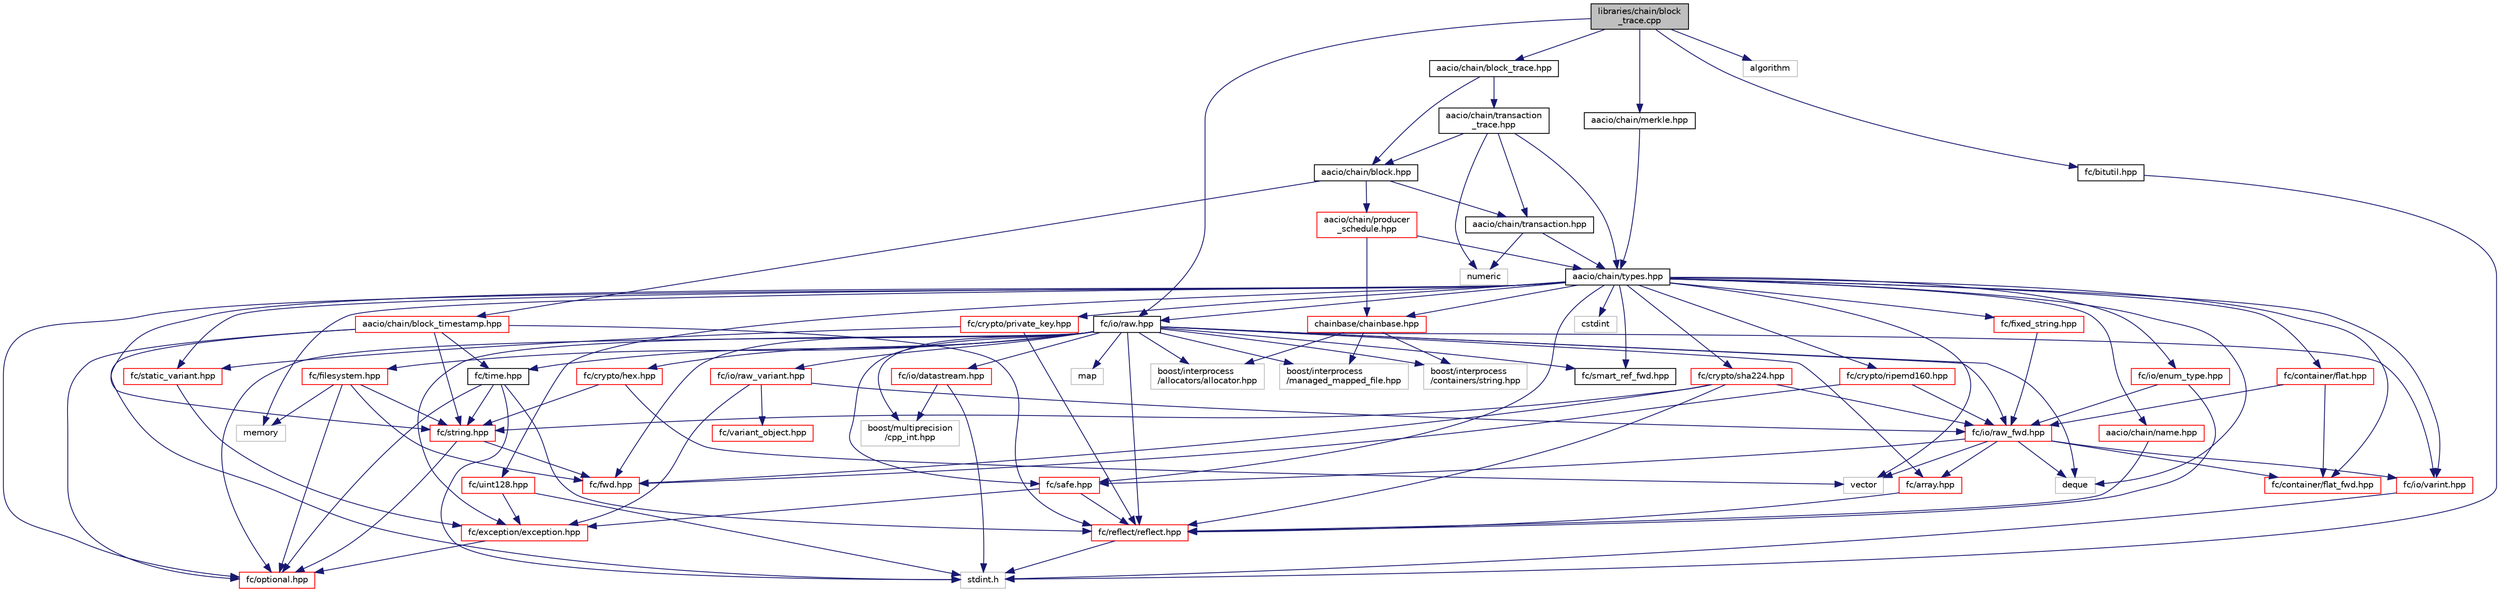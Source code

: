 digraph "libraries/chain/block_trace.cpp"
{
  edge [fontname="Helvetica",fontsize="10",labelfontname="Helvetica",labelfontsize="10"];
  node [fontname="Helvetica",fontsize="10",shape=record];
  Node0 [label="libraries/chain/block\l_trace.cpp",height=0.2,width=0.4,color="black", fillcolor="grey75", style="filled", fontcolor="black"];
  Node0 -> Node1 [color="midnightblue",fontsize="10",style="solid"];
  Node1 [label="aacio/chain/block_trace.hpp",height=0.2,width=0.4,color="black", fillcolor="white", style="filled",URL="$block__trace_8hpp.html"];
  Node1 -> Node2 [color="midnightblue",fontsize="10",style="solid"];
  Node2 [label="aacio/chain/block.hpp",height=0.2,width=0.4,color="black", fillcolor="white", style="filled",URL="$block_8hpp.html"];
  Node2 -> Node3 [color="midnightblue",fontsize="10",style="solid"];
  Node3 [label="aacio/chain/block_timestamp.hpp",height=0.2,width=0.4,color="red", fillcolor="white", style="filled",URL="$block__timestamp_8hpp_source.html"];
  Node3 -> Node10 [color="midnightblue",fontsize="10",style="solid"];
  Node10 [label="stdint.h",height=0.2,width=0.4,color="grey75", fillcolor="white", style="filled"];
  Node3 -> Node20 [color="midnightblue",fontsize="10",style="solid"];
  Node20 [label="fc/time.hpp",height=0.2,width=0.4,color="black", fillcolor="white", style="filled",URL="$include_2fc_2time_8hpp_source.html"];
  Node20 -> Node10 [color="midnightblue",fontsize="10",style="solid"];
  Node20 -> Node8 [color="midnightblue",fontsize="10",style="solid"];
  Node8 [label="fc/string.hpp",height=0.2,width=0.4,color="red", fillcolor="white", style="filled",URL="$string_8hpp_source.html"];
  Node8 -> Node14 [color="midnightblue",fontsize="10",style="solid"];
  Node14 [label="fc/fwd.hpp",height=0.2,width=0.4,color="red", fillcolor="white", style="filled",URL="$fwd_8hpp_source.html"];
  Node8 -> Node16 [color="midnightblue",fontsize="10",style="solid"];
  Node16 [label="fc/optional.hpp",height=0.2,width=0.4,color="red", fillcolor="white", style="filled",URL="$libraries_2fc_2include_2fc_2optional_8hpp_source.html"];
  Node20 -> Node16 [color="midnightblue",fontsize="10",style="solid"];
  Node20 -> Node21 [color="midnightblue",fontsize="10",style="solid"];
  Node21 [label="fc/reflect/reflect.hpp",height=0.2,width=0.4,color="red", fillcolor="white", style="filled",URL="$libraries_2fc_2include_2fc_2reflect_2reflect_8hpp_source.html"];
  Node21 -> Node10 [color="midnightblue",fontsize="10",style="solid"];
  Node3 -> Node8 [color="midnightblue",fontsize="10",style="solid"];
  Node3 -> Node16 [color="midnightblue",fontsize="10",style="solid"];
  Node3 -> Node21 [color="midnightblue",fontsize="10",style="solid"];
  Node2 -> Node144 [color="midnightblue",fontsize="10",style="solid"];
  Node144 [label="aacio/chain/transaction.hpp",height=0.2,width=0.4,color="black", fillcolor="white", style="filled",URL="$libraries_2chain_2include_2aacio_2chain_2transaction_8hpp.html"];
  Node144 -> Node53 [color="midnightblue",fontsize="10",style="solid"];
  Node53 [label="aacio/chain/types.hpp",height=0.2,width=0.4,color="black", fillcolor="white", style="filled",URL="$libraries_2chain_2include_2aacio_2chain_2types_8hpp.html"];
  Node53 -> Node54 [color="midnightblue",fontsize="10",style="solid"];
  Node54 [label="aacio/chain/name.hpp",height=0.2,width=0.4,color="red", fillcolor="white", style="filled",URL="$name_8hpp_source.html"];
  Node54 -> Node21 [color="midnightblue",fontsize="10",style="solid"];
  Node53 -> Node56 [color="midnightblue",fontsize="10",style="solid"];
  Node56 [label="chainbase/chainbase.hpp",height=0.2,width=0.4,color="red", fillcolor="white", style="filled",URL="$chainbase_8hpp_source.html"];
  Node56 -> Node57 [color="midnightblue",fontsize="10",style="solid"];
  Node57 [label="boost/interprocess\l/managed_mapped_file.hpp",height=0.2,width=0.4,color="grey75", fillcolor="white", style="filled"];
  Node56 -> Node62 [color="midnightblue",fontsize="10",style="solid"];
  Node62 [label="boost/interprocess\l/containers/string.hpp",height=0.2,width=0.4,color="grey75", fillcolor="white", style="filled"];
  Node56 -> Node63 [color="midnightblue",fontsize="10",style="solid"];
  Node63 [label="boost/interprocess\l/allocators/allocator.hpp",height=0.2,width=0.4,color="grey75", fillcolor="white", style="filled"];
  Node53 -> Node32 [color="midnightblue",fontsize="10",style="solid"];
  Node32 [label="fc/container/flat_fwd.hpp",height=0.2,width=0.4,color="red", fillcolor="white", style="filled",URL="$flat__fwd_8hpp_source.html"];
  Node53 -> Node80 [color="midnightblue",fontsize="10",style="solid"];
  Node80 [label="fc/io/varint.hpp",height=0.2,width=0.4,color="red", fillcolor="white", style="filled",URL="$libraries_2fc_2include_2fc_2io_2varint_8hpp_source.html"];
  Node80 -> Node10 [color="midnightblue",fontsize="10",style="solid"];
  Node53 -> Node81 [color="midnightblue",fontsize="10",style="solid"];
  Node81 [label="fc/io/enum_type.hpp",height=0.2,width=0.4,color="red", fillcolor="white", style="filled",URL="$enum__type_8hpp_source.html"];
  Node81 -> Node21 [color="midnightblue",fontsize="10",style="solid"];
  Node81 -> Node82 [color="midnightblue",fontsize="10",style="solid"];
  Node82 [label="fc/io/raw_fwd.hpp",height=0.2,width=0.4,color="red", fillcolor="white", style="filled",URL="$raw__fwd_8hpp_source.html"];
  Node82 -> Node32 [color="midnightblue",fontsize="10",style="solid"];
  Node82 -> Node80 [color="midnightblue",fontsize="10",style="solid"];
  Node82 -> Node83 [color="midnightblue",fontsize="10",style="solid"];
  Node83 [label="fc/array.hpp",height=0.2,width=0.4,color="red", fillcolor="white", style="filled",URL="$array_8hpp_source.html"];
  Node83 -> Node21 [color="midnightblue",fontsize="10",style="solid"];
  Node82 -> Node88 [color="midnightblue",fontsize="10",style="solid"];
  Node88 [label="fc/safe.hpp",height=0.2,width=0.4,color="red", fillcolor="white", style="filled",URL="$safe_8hpp_source.html"];
  Node88 -> Node6 [color="midnightblue",fontsize="10",style="solid"];
  Node6 [label="fc/exception/exception.hpp",height=0.2,width=0.4,color="red", fillcolor="white", style="filled",URL="$exception_8hpp.html",tooltip="Defines exception&#39;s used by fc. "];
  Node6 -> Node16 [color="midnightblue",fontsize="10",style="solid"];
  Node88 -> Node21 [color="midnightblue",fontsize="10",style="solid"];
  Node82 -> Node30 [color="midnightblue",fontsize="10",style="solid"];
  Node30 [label="deque",height=0.2,width=0.4,color="grey75", fillcolor="white", style="filled"];
  Node82 -> Node13 [color="midnightblue",fontsize="10",style="solid"];
  Node13 [label="vector",height=0.2,width=0.4,color="grey75", fillcolor="white", style="filled"];
  Node53 -> Node90 [color="midnightblue",fontsize="10",style="solid"];
  Node90 [label="fc/crypto/sha224.hpp",height=0.2,width=0.4,color="red", fillcolor="white", style="filled",URL="$sha224_8hpp_source.html"];
  Node90 -> Node14 [color="midnightblue",fontsize="10",style="solid"];
  Node90 -> Node82 [color="midnightblue",fontsize="10",style="solid"];
  Node90 -> Node8 [color="midnightblue",fontsize="10",style="solid"];
  Node90 -> Node21 [color="midnightblue",fontsize="10",style="solid"];
  Node53 -> Node16 [color="midnightblue",fontsize="10",style="solid"];
  Node53 -> Node88 [color="midnightblue",fontsize="10",style="solid"];
  Node53 -> Node91 [color="midnightblue",fontsize="10",style="solid"];
  Node91 [label="fc/container/flat.hpp",height=0.2,width=0.4,color="red", fillcolor="white", style="filled",URL="$libraries_2fc_2include_2fc_2container_2flat_8hpp_source.html"];
  Node91 -> Node32 [color="midnightblue",fontsize="10",style="solid"];
  Node91 -> Node82 [color="midnightblue",fontsize="10",style="solid"];
  Node53 -> Node8 [color="midnightblue",fontsize="10",style="solid"];
  Node53 -> Node92 [color="midnightblue",fontsize="10",style="solid"];
  Node92 [label="fc/io/raw.hpp",height=0.2,width=0.4,color="black", fillcolor="white", style="filled",URL="$raw_8hpp_source.html"];
  Node92 -> Node93 [color="midnightblue",fontsize="10",style="solid"];
  Node93 [label="fc/io/raw_variant.hpp",height=0.2,width=0.4,color="red", fillcolor="white", style="filled",URL="$raw__variant_8hpp_source.html"];
  Node93 -> Node6 [color="midnightblue",fontsize="10",style="solid"];
  Node93 -> Node82 [color="midnightblue",fontsize="10",style="solid"];
  Node93 -> Node39 [color="midnightblue",fontsize="10",style="solid"];
  Node39 [label="fc/variant_object.hpp",height=0.2,width=0.4,color="red", fillcolor="white", style="filled",URL="$variant__object_8hpp_source.html"];
  Node92 -> Node21 [color="midnightblue",fontsize="10",style="solid"];
  Node92 -> Node94 [color="midnightblue",fontsize="10",style="solid"];
  Node94 [label="fc/io/datastream.hpp",height=0.2,width=0.4,color="red", fillcolor="white", style="filled",URL="$libraries_2fc_2include_2fc_2io_2datastream_8hpp_source.html"];
  Node94 -> Node10 [color="midnightblue",fontsize="10",style="solid"];
  Node94 -> Node47 [color="midnightblue",fontsize="10",style="solid"];
  Node47 [label="boost/multiprecision\l/cpp_int.hpp",height=0.2,width=0.4,color="grey75", fillcolor="white", style="filled"];
  Node92 -> Node80 [color="midnightblue",fontsize="10",style="solid"];
  Node92 -> Node16 [color="midnightblue",fontsize="10",style="solid"];
  Node92 -> Node14 [color="midnightblue",fontsize="10",style="solid"];
  Node92 -> Node45 [color="midnightblue",fontsize="10",style="solid"];
  Node45 [label="fc/smart_ref_fwd.hpp",height=0.2,width=0.4,color="black", fillcolor="white", style="filled",URL="$smart__ref__fwd_8hpp_source.html"];
  Node92 -> Node83 [color="midnightblue",fontsize="10",style="solid"];
  Node92 -> Node20 [color="midnightblue",fontsize="10",style="solid"];
  Node92 -> Node95 [color="midnightblue",fontsize="10",style="solid"];
  Node95 [label="fc/filesystem.hpp",height=0.2,width=0.4,color="red", fillcolor="white", style="filled",URL="$filesystem_8hpp_source.html"];
  Node95 -> Node41 [color="midnightblue",fontsize="10",style="solid"];
  Node41 [label="memory",height=0.2,width=0.4,color="grey75", fillcolor="white", style="filled"];
  Node95 -> Node8 [color="midnightblue",fontsize="10",style="solid"];
  Node95 -> Node16 [color="midnightblue",fontsize="10",style="solid"];
  Node95 -> Node14 [color="midnightblue",fontsize="10",style="solid"];
  Node92 -> Node6 [color="midnightblue",fontsize="10",style="solid"];
  Node92 -> Node88 [color="midnightblue",fontsize="10",style="solid"];
  Node92 -> Node82 [color="midnightblue",fontsize="10",style="solid"];
  Node92 -> Node31 [color="midnightblue",fontsize="10",style="solid"];
  Node31 [label="map",height=0.2,width=0.4,color="grey75", fillcolor="white", style="filled"];
  Node92 -> Node30 [color="midnightblue",fontsize="10",style="solid"];
  Node92 -> Node47 [color="midnightblue",fontsize="10",style="solid"];
  Node92 -> Node62 [color="midnightblue",fontsize="10",style="solid"];
  Node92 -> Node63 [color="midnightblue",fontsize="10",style="solid"];
  Node92 -> Node57 [color="midnightblue",fontsize="10",style="solid"];
  Node92 -> Node96 [color="midnightblue",fontsize="10",style="solid"];
  Node96 [label="fc/crypto/hex.hpp",height=0.2,width=0.4,color="red", fillcolor="white", style="filled",URL="$hex_8hpp_source.html"];
  Node96 -> Node8 [color="midnightblue",fontsize="10",style="solid"];
  Node96 -> Node13 [color="midnightblue",fontsize="10",style="solid"];
  Node53 -> Node97 [color="midnightblue",fontsize="10",style="solid"];
  Node97 [label="fc/uint128.hpp",height=0.2,width=0.4,color="red", fillcolor="white", style="filled",URL="$uint128_8hpp_source.html"];
  Node97 -> Node10 [color="midnightblue",fontsize="10",style="solid"];
  Node97 -> Node6 [color="midnightblue",fontsize="10",style="solid"];
  Node53 -> Node98 [color="midnightblue",fontsize="10",style="solid"];
  Node98 [label="fc/static_variant.hpp",height=0.2,width=0.4,color="red", fillcolor="white", style="filled",URL="$static__variant_8hpp_source.html"];
  Node98 -> Node6 [color="midnightblue",fontsize="10",style="solid"];
  Node53 -> Node45 [color="midnightblue",fontsize="10",style="solid"];
  Node53 -> Node99 [color="midnightblue",fontsize="10",style="solid"];
  Node99 [label="fc/crypto/ripemd160.hpp",height=0.2,width=0.4,color="red", fillcolor="white", style="filled",URL="$ripemd160_8hpp_source.html"];
  Node99 -> Node14 [color="midnightblue",fontsize="10",style="solid"];
  Node99 -> Node82 [color="midnightblue",fontsize="10",style="solid"];
  Node53 -> Node100 [color="midnightblue",fontsize="10",style="solid"];
  Node100 [label="fc/fixed_string.hpp",height=0.2,width=0.4,color="red", fillcolor="white", style="filled",URL="$fixed__string_8hpp_source.html"];
  Node100 -> Node82 [color="midnightblue",fontsize="10",style="solid"];
  Node53 -> Node101 [color="midnightblue",fontsize="10",style="solid"];
  Node101 [label="fc/crypto/private_key.hpp",height=0.2,width=0.4,color="red", fillcolor="white", style="filled",URL="$private__key_8hpp_source.html"];
  Node101 -> Node21 [color="midnightblue",fontsize="10",style="solid"];
  Node101 -> Node98 [color="midnightblue",fontsize="10",style="solid"];
  Node53 -> Node41 [color="midnightblue",fontsize="10",style="solid"];
  Node53 -> Node13 [color="midnightblue",fontsize="10",style="solid"];
  Node53 -> Node30 [color="midnightblue",fontsize="10",style="solid"];
  Node53 -> Node124 [color="midnightblue",fontsize="10",style="solid"];
  Node124 [label="cstdint",height=0.2,width=0.4,color="grey75", fillcolor="white", style="filled"];
  Node144 -> Node145 [color="midnightblue",fontsize="10",style="solid"];
  Node145 [label="numeric",height=0.2,width=0.4,color="grey75", fillcolor="white", style="filled"];
  Node2 -> Node146 [color="midnightblue",fontsize="10",style="solid"];
  Node146 [label="aacio/chain/producer\l_schedule.hpp",height=0.2,width=0.4,color="red", fillcolor="white", style="filled",URL="$libraries_2chain_2include_2aacio_2chain_2producer__schedule_8hpp_source.html"];
  Node146 -> Node53 [color="midnightblue",fontsize="10",style="solid"];
  Node146 -> Node56 [color="midnightblue",fontsize="10",style="solid"];
  Node1 -> Node147 [color="midnightblue",fontsize="10",style="solid"];
  Node147 [label="aacio/chain/transaction\l_trace.hpp",height=0.2,width=0.4,color="black", fillcolor="white", style="filled",URL="$transaction__trace_8hpp.html"];
  Node147 -> Node53 [color="midnightblue",fontsize="10",style="solid"];
  Node147 -> Node144 [color="midnightblue",fontsize="10",style="solid"];
  Node147 -> Node2 [color="midnightblue",fontsize="10",style="solid"];
  Node147 -> Node145 [color="midnightblue",fontsize="10",style="solid"];
  Node0 -> Node148 [color="midnightblue",fontsize="10",style="solid"];
  Node148 [label="aacio/chain/merkle.hpp",height=0.2,width=0.4,color="black", fillcolor="white", style="filled",URL="$merkle_8hpp_source.html"];
  Node148 -> Node53 [color="midnightblue",fontsize="10",style="solid"];
  Node0 -> Node92 [color="midnightblue",fontsize="10",style="solid"];
  Node0 -> Node149 [color="midnightblue",fontsize="10",style="solid"];
  Node149 [label="fc/bitutil.hpp",height=0.2,width=0.4,color="black", fillcolor="white", style="filled",URL="$bitutil_8hpp_source.html"];
  Node149 -> Node10 [color="midnightblue",fontsize="10",style="solid"];
  Node0 -> Node11 [color="midnightblue",fontsize="10",style="solid"];
  Node11 [label="algorithm",height=0.2,width=0.4,color="grey75", fillcolor="white", style="filled"];
}
